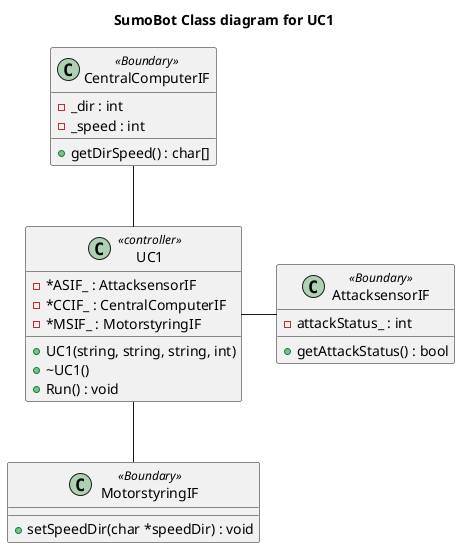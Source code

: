 @startuml
title SumoBot Class diagram for UC1


class UC1 <<controller>>{
    -*ASIF_ : AttacksensorIF
    -*CCIF_ : CentralComputerIF
    -*MSIF_ : MotorstyringIF
    +UC1(string, string, string, int)
    +~UC1()
    +Run() : void
}

class AttacksensorIF<<Boundary>>{
    -attackStatus_ : int
    +getAttackStatus() : bool 
}

class MotorstyringIF <<Boundary>>{
    +setSpeedDir(char *speedDir) : void
}
class CentralComputerIF <<Boundary>>{
    -_dir : int
    -_speed : int
    +getDirSpeed() : char[]
}

CentralComputerIF -- UC1
UC1 -- MotorstyringIF
UC1 - AttacksensorIF

@enduml
